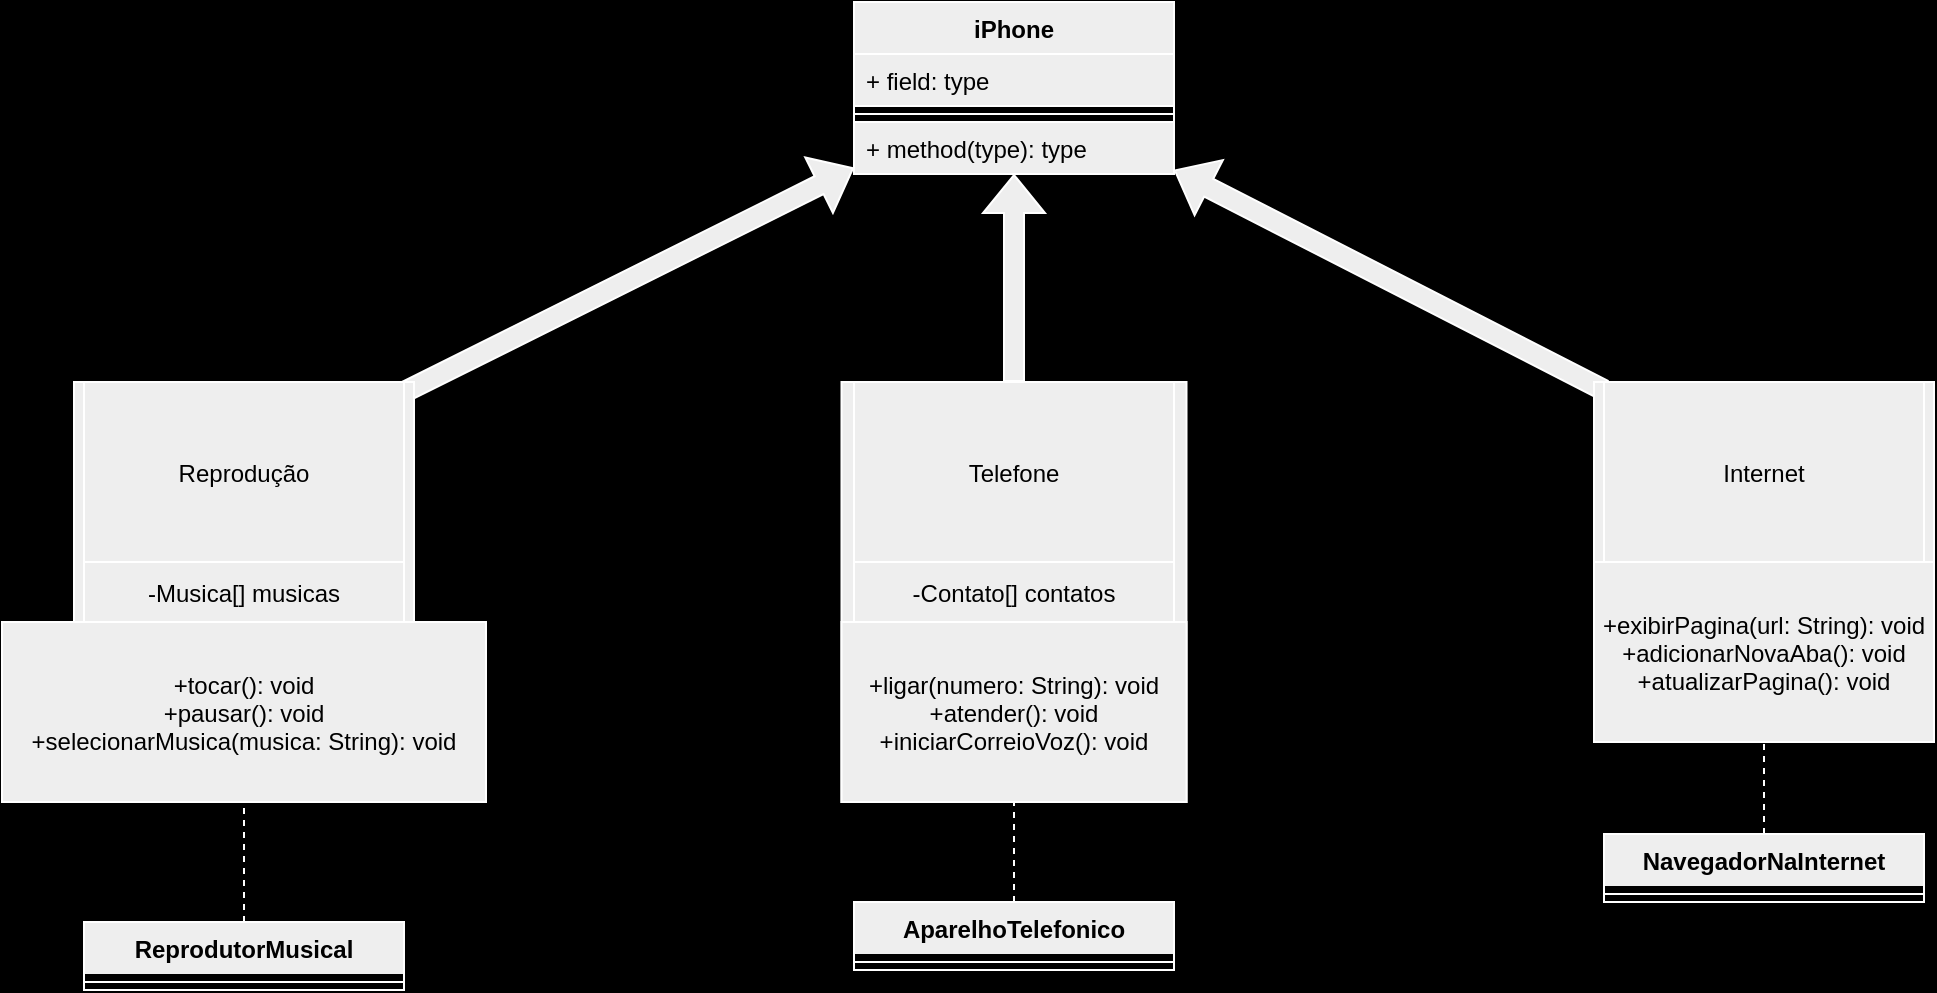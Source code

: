 <mxfile version="24.5.2" type="github">
  <diagram name="Page-1" id="e7e014a7-5840-1c2e-5031-d8a46d1fe8dd">
    <mxGraphModel dx="1211" dy="666" grid="0" gridSize="10" guides="1" tooltips="1" connect="1" arrows="1" fold="1" page="1" pageScale="1" pageWidth="1169" pageHeight="826" background="#000000" math="0" shadow="0">
      <root>
        <mxCell id="0" />
        <mxCell id="1" parent="0" />
        <mxCell id="skD7sMF4PVTZf7BbC8g8-41" value="iPhone" style="swimlane;fontStyle=1;align=center;verticalAlign=top;childLayout=stackLayout;horizontal=1;startSize=26;horizontalStack=0;resizeParent=1;resizeParentMax=0;resizeLast=0;collapsible=1;marginBottom=0;swimlaneLine=0;shadow=0;labelBackgroundColor=none;labelBorderColor=none;textShadow=0;fillColor=#eeeeee;strokeColor=#FFFFFF;" vertex="1" parent="1">
          <mxGeometry x="505" y="30" width="160" height="86" as="geometry" />
        </mxCell>
        <mxCell id="skD7sMF4PVTZf7BbC8g8-42" value="+ field: type" style="text;align=left;verticalAlign=top;spacingLeft=4;spacingRight=4;overflow=hidden;rotatable=0;points=[[0,0.5],[1,0.5]];portConstraint=eastwest;swimlaneLine=0;shadow=0;labelBackgroundColor=none;labelBorderColor=none;textShadow=0;fillColor=#eeeeee;strokeColor=#FFFFFF;" vertex="1" parent="skD7sMF4PVTZf7BbC8g8-41">
          <mxGeometry y="26" width="160" height="26" as="geometry" />
        </mxCell>
        <mxCell id="skD7sMF4PVTZf7BbC8g8-43" value="" style="line;strokeWidth=1;align=left;verticalAlign=middle;spacingTop=-1;spacingLeft=3;spacingRight=3;rotatable=0;labelPosition=right;points=[];portConstraint=eastwest;swimlaneLine=0;shadow=0;labelBackgroundColor=none;labelBorderColor=none;textShadow=0;fillColor=#eeeeee;strokeColor=#FFFFFF;" vertex="1" parent="skD7sMF4PVTZf7BbC8g8-41">
          <mxGeometry y="52" width="160" height="8" as="geometry" />
        </mxCell>
        <mxCell id="skD7sMF4PVTZf7BbC8g8-44" value="+ method(type): type" style="text;align=left;verticalAlign=top;spacingLeft=4;spacingRight=4;overflow=hidden;rotatable=0;points=[[0,0.5],[1,0.5]];portConstraint=eastwest;swimlaneLine=0;shadow=0;labelBackgroundColor=none;labelBorderColor=none;textShadow=0;fillColor=#eeeeee;strokeColor=#FFFFFF;" vertex="1" parent="skD7sMF4PVTZf7BbC8g8-41">
          <mxGeometry y="60" width="160" height="26" as="geometry" />
        </mxCell>
        <mxCell id="skD7sMF4PVTZf7BbC8g8-73" value="" style="shape=flexArrow;endArrow=classic;rounded=0;fontColor=#FFFFFF;swimlaneLine=0;shadow=0;labelBackgroundColor=none;labelBorderColor=none;textShadow=0;fillColor=#eeeeee;strokeColor=#FFFFFF;" edge="1" parent="1" source="skD7sMF4PVTZf7BbC8g8-45" target="skD7sMF4PVTZf7BbC8g8-41">
          <mxGeometry width="50" height="50" relative="1" as="geometry">
            <mxPoint x="210" y="200" as="sourcePoint" />
            <mxPoint x="260" y="150" as="targetPoint" />
          </mxGeometry>
        </mxCell>
        <mxCell id="skD7sMF4PVTZf7BbC8g8-74" value="" style="shape=flexArrow;endArrow=classic;rounded=0;fontColor=#FFFFFF;swimlaneLine=0;shadow=0;labelBackgroundColor=none;labelBorderColor=none;textShadow=0;fillColor=#eeeeee;strokeColor=#FFFFFF;" edge="1" parent="1" source="skD7sMF4PVTZf7BbC8g8-46" target="skD7sMF4PVTZf7BbC8g8-41">
          <mxGeometry width="50" height="50" relative="1" as="geometry">
            <mxPoint x="630" y="252" as="sourcePoint" />
            <mxPoint x="855" y="140" as="targetPoint" />
          </mxGeometry>
        </mxCell>
        <mxCell id="skD7sMF4PVTZf7BbC8g8-75" value="" style="shape=flexArrow;endArrow=classic;rounded=0;fontColor=#FFFFFF;swimlaneLine=0;shadow=0;labelBackgroundColor=none;labelBorderColor=none;textShadow=0;fillColor=#eeeeee;strokeColor=#FFFFFF;" edge="1" parent="1" source="skD7sMF4PVTZf7BbC8g8-47" target="skD7sMF4PVTZf7BbC8g8-41">
          <mxGeometry width="50" height="50" relative="1" as="geometry">
            <mxPoint x="770" y="220" as="sourcePoint" />
            <mxPoint x="995" y="108" as="targetPoint" />
          </mxGeometry>
        </mxCell>
        <mxCell id="skD7sMF4PVTZf7BbC8g8-76" value="ReprodutorMusical" style="swimlane;fontStyle=1;align=center;verticalAlign=top;childLayout=stackLayout;horizontal=1;startSize=26;horizontalStack=0;resizeParent=1;resizeParentMax=0;resizeLast=0;collapsible=1;marginBottom=0;swimlaneLine=0;shadow=0;labelBackgroundColor=none;labelBorderColor=none;textShadow=0;fillColor=#eeeeee;strokeColor=#FFFFFF;" vertex="1" parent="1">
          <mxGeometry x="120" y="490" width="160" height="34" as="geometry" />
        </mxCell>
        <mxCell id="skD7sMF4PVTZf7BbC8g8-78" value="" style="line;strokeWidth=1;align=left;verticalAlign=middle;spacingTop=-1;spacingLeft=3;spacingRight=3;rotatable=0;labelPosition=right;points=[];portConstraint=eastwest;swimlaneLine=0;shadow=0;labelBackgroundColor=none;labelBorderColor=none;textShadow=0;fillColor=#eeeeee;strokeColor=#FFFFFF;" vertex="1" parent="skD7sMF4PVTZf7BbC8g8-76">
          <mxGeometry y="26" width="160" height="8" as="geometry" />
        </mxCell>
        <mxCell id="skD7sMF4PVTZf7BbC8g8-80" value="AparelhoTelefonico" style="swimlane;fontStyle=1;align=center;verticalAlign=top;childLayout=stackLayout;horizontal=1;startSize=26;horizontalStack=0;resizeParent=1;resizeParentMax=0;resizeLast=0;collapsible=1;marginBottom=0;swimlaneLine=0;shadow=0;labelBackgroundColor=none;labelBorderColor=none;textShadow=0;fillColor=#eeeeee;strokeColor=#FFFFFF;" vertex="1" parent="1">
          <mxGeometry x="505" y="480" width="160" height="34" as="geometry" />
        </mxCell>
        <mxCell id="skD7sMF4PVTZf7BbC8g8-81" value="" style="line;strokeWidth=1;align=left;verticalAlign=middle;spacingTop=-1;spacingLeft=3;spacingRight=3;rotatable=0;labelPosition=right;points=[];portConstraint=eastwest;swimlaneLine=0;shadow=0;labelBackgroundColor=none;labelBorderColor=none;textShadow=0;fillColor=#eeeeee;strokeColor=#FFFFFF;" vertex="1" parent="skD7sMF4PVTZf7BbC8g8-80">
          <mxGeometry y="26" width="160" height="8" as="geometry" />
        </mxCell>
        <mxCell id="skD7sMF4PVTZf7BbC8g8-82" value="NavegadorNaInternet" style="swimlane;fontStyle=1;align=center;verticalAlign=top;childLayout=stackLayout;horizontal=1;startSize=26;horizontalStack=0;resizeParent=1;resizeParentMax=0;resizeLast=0;collapsible=1;marginBottom=0;swimlaneLine=0;shadow=0;labelBackgroundColor=none;labelBorderColor=none;textShadow=0;fillColor=#eeeeee;strokeColor=#FFFFFF;" vertex="1" parent="1">
          <mxGeometry x="880" y="446" width="160" height="34" as="geometry" />
        </mxCell>
        <mxCell id="skD7sMF4PVTZf7BbC8g8-83" value="" style="line;strokeWidth=1;align=left;verticalAlign=middle;spacingTop=-1;spacingLeft=3;spacingRight=3;rotatable=0;labelPosition=right;points=[];portConstraint=eastwest;swimlaneLine=0;shadow=0;labelBackgroundColor=none;labelBorderColor=none;textShadow=0;fillColor=#eeeeee;strokeColor=#FFFFFF;" vertex="1" parent="skD7sMF4PVTZf7BbC8g8-82">
          <mxGeometry y="26" width="160" height="8" as="geometry" />
        </mxCell>
        <mxCell id="skD7sMF4PVTZf7BbC8g8-84" value="" style="endArrow=none;dashed=1;rounded=0;fontColor=#FFFFFF;swimlaneLine=0;shadow=0;labelBackgroundColor=none;labelBorderColor=none;textShadow=0;fillColor=#eeeeee;strokeColor=#FFFFFF;" edge="1" parent="1" source="skD7sMF4PVTZf7BbC8g8-80" target="skD7sMF4PVTZf7BbC8g8-46">
          <mxGeometry width="50" height="50" relative="1" as="geometry">
            <mxPoint x="610" y="390" as="sourcePoint" />
            <mxPoint x="660" y="340" as="targetPoint" />
          </mxGeometry>
        </mxCell>
        <mxCell id="skD7sMF4PVTZf7BbC8g8-87" value="" style="group;swimlaneLine=0;shadow=0;labelBackgroundColor=none;labelBorderColor=none;textShadow=0;fillColor=#eeeeee;strokeColor=#FFFFFF;" vertex="1" connectable="0" parent="1">
          <mxGeometry x="498.75" y="220" width="172.5" height="210" as="geometry" />
        </mxCell>
        <mxCell id="skD7sMF4PVTZf7BbC8g8-46" value="Telefone" style="swimlaneLine=0;shadow=0;labelBackgroundColor=none;labelBorderColor=none;textShadow=0;fillColor=#eeeeee;strokeColor=#FFFFFF;" vertex="1" parent="skD7sMF4PVTZf7BbC8g8-87">
          <mxGeometry x="6.25" width="160" height="90" as="geometry" />
        </mxCell>
        <mxCell id="skD7sMF4PVTZf7BbC8g8-68" value="+ligar(numero: String): void&#xa;        +atender(): void&#xa;        +iniciarCorreioVoz(): void" style="swimlaneLine=0;shadow=0;labelBackgroundColor=none;labelBorderColor=none;textShadow=0;fillColor=#eeeeee;strokeColor=#FFFFFF;" vertex="1" parent="skD7sMF4PVTZf7BbC8g8-87">
          <mxGeometry y="120" width="172.5" height="90" as="geometry" />
        </mxCell>
        <mxCell id="skD7sMF4PVTZf7BbC8g8-71" value="-Contato[] contatos" style="swimlaneLine=0;shadow=0;labelBackgroundColor=none;labelBorderColor=none;textShadow=0;fillColor=#eeeeee;strokeColor=#FFFFFF;" vertex="1" parent="skD7sMF4PVTZf7BbC8g8-87">
          <mxGeometry x="6.25" y="90" width="160" height="30" as="geometry" />
        </mxCell>
        <mxCell id="skD7sMF4PVTZf7BbC8g8-90" value="" style="endArrow=none;dashed=1;rounded=0;fontColor=#FFFFFF;swimlaneLine=0;shadow=0;labelBackgroundColor=none;labelBorderColor=none;textShadow=0;fillColor=#eeeeee;strokeColor=#FFFFFF;" edge="1" parent="1" source="skD7sMF4PVTZf7BbC8g8-76" target="skD7sMF4PVTZf7BbC8g8-45">
          <mxGeometry width="50" height="50" relative="1" as="geometry">
            <mxPoint x="350" y="548" as="sourcePoint" />
            <mxPoint x="350" y="378" as="targetPoint" />
          </mxGeometry>
        </mxCell>
        <mxCell id="skD7sMF4PVTZf7BbC8g8-91" value="" style="group;swimlaneLine=0;shadow=0;labelBackgroundColor=none;labelBorderColor=none;textShadow=0;fillColor=#eeeeee;strokeColor=#FFFFFF;container=0;" vertex="1" connectable="0" parent="1">
          <mxGeometry x="115" y="220" width="170" height="210" as="geometry" />
        </mxCell>
        <mxCell id="skD7sMF4PVTZf7BbC8g8-92" value="" style="endArrow=none;dashed=1;rounded=0;fontColor=#FFFFFF;swimlaneLine=0;shadow=0;labelBackgroundColor=none;labelBorderColor=none;textShadow=0;fillColor=#eeeeee;strokeColor=#FFFFFF;" edge="1" parent="1" source="skD7sMF4PVTZf7BbC8g8-82" target="skD7sMF4PVTZf7BbC8g8-47">
          <mxGeometry width="50" height="50" relative="1" as="geometry">
            <mxPoint x="810" y="490" as="sourcePoint" />
            <mxPoint x="810" y="320" as="targetPoint" />
          </mxGeometry>
        </mxCell>
        <mxCell id="skD7sMF4PVTZf7BbC8g8-93" value="" style="group;swimlaneLine=0;shadow=0;labelBackgroundColor=none;labelBorderColor=none;textShadow=0;fillColor=#eeeeee;strokeColor=#FFFFFF;" vertex="1" connectable="0" parent="1">
          <mxGeometry x="875" y="220" width="170" height="180" as="geometry" />
        </mxCell>
        <mxCell id="skD7sMF4PVTZf7BbC8g8-47" value="Internet" style="swimlaneLine=0;shadow=0;labelBackgroundColor=none;labelBorderColor=none;textShadow=0;fillColor=#eeeeee;strokeColor=#FFFFFF;" vertex="1" parent="skD7sMF4PVTZf7BbC8g8-93">
          <mxGeometry x="5" width="160" height="90" as="geometry" />
        </mxCell>
        <mxCell id="skD7sMF4PVTZf7BbC8g8-69" value="+exibirPagina(url: String): void&#xa;        +adicionarNovaAba(): void&#xa;        +atualizarPagina(): void" style="swimlaneLine=0;shadow=0;labelBackgroundColor=none;labelBorderColor=none;textShadow=0;fillColor=#eeeeee;strokeColor=#FFFFFF;" vertex="1" parent="skD7sMF4PVTZf7BbC8g8-93">
          <mxGeometry y="90" width="170" height="90" as="geometry" />
        </mxCell>
        <mxCell id="skD7sMF4PVTZf7BbC8g8-95" value="" style="group" vertex="1" connectable="0" parent="1">
          <mxGeometry x="79" y="220" width="242" height="210" as="geometry" />
        </mxCell>
        <mxCell id="skD7sMF4PVTZf7BbC8g8-45" value="Reprodução" style="swimlaneLine=0;shadow=0;labelBackgroundColor=none;labelBorderColor=none;textShadow=0;fillColor=#eeeeee;strokeColor=#FFFFFF;" vertex="1" parent="skD7sMF4PVTZf7BbC8g8-95">
          <mxGeometry x="41" width="160" height="90" as="geometry" />
        </mxCell>
        <mxCell id="skD7sMF4PVTZf7BbC8g8-94" style="edgeStyle=orthogonalEdgeStyle;rounded=0;sketch=1;hachureGap=4;jiggle=2;curveFitting=1;orthogonalLoop=1;jettySize=auto;html=1;exitX=1;exitY=0.5;exitDx=0;exitDy=0;fontFamily=Architects Daughter;fontSource=https%3A%2F%2Ffonts.googleapis.com%2Fcss%3Ffamily%3DArchitects%2BDaughter;" edge="1" parent="skD7sMF4PVTZf7BbC8g8-95" source="skD7sMF4PVTZf7BbC8g8-67">
          <mxGeometry relative="1" as="geometry">
            <mxPoint x="218.212" y="165.091" as="targetPoint" />
          </mxGeometry>
        </mxCell>
        <mxCell id="skD7sMF4PVTZf7BbC8g8-67" value="+tocar(): void&#xa;        +pausar(): void&#xa;        +selecionarMusica(musica: String): void" style="swimlaneLine=0;shadow=0;labelBackgroundColor=none;labelBorderColor=none;textShadow=0;fillColor=#eeeeee;strokeColor=#FFFFFF;" vertex="1" parent="skD7sMF4PVTZf7BbC8g8-95">
          <mxGeometry y="120" width="242" height="90" as="geometry" />
        </mxCell>
        <mxCell id="skD7sMF4PVTZf7BbC8g8-70" value="-Musica[] musicas" style="swimlaneLine=0;shadow=0;labelBackgroundColor=none;labelBorderColor=none;textShadow=0;fillColor=#eeeeee;strokeColor=#FFFFFF;" vertex="1" parent="skD7sMF4PVTZf7BbC8g8-95">
          <mxGeometry x="41" y="90" width="160" height="30" as="geometry" />
        </mxCell>
      </root>
    </mxGraphModel>
  </diagram>
</mxfile>
